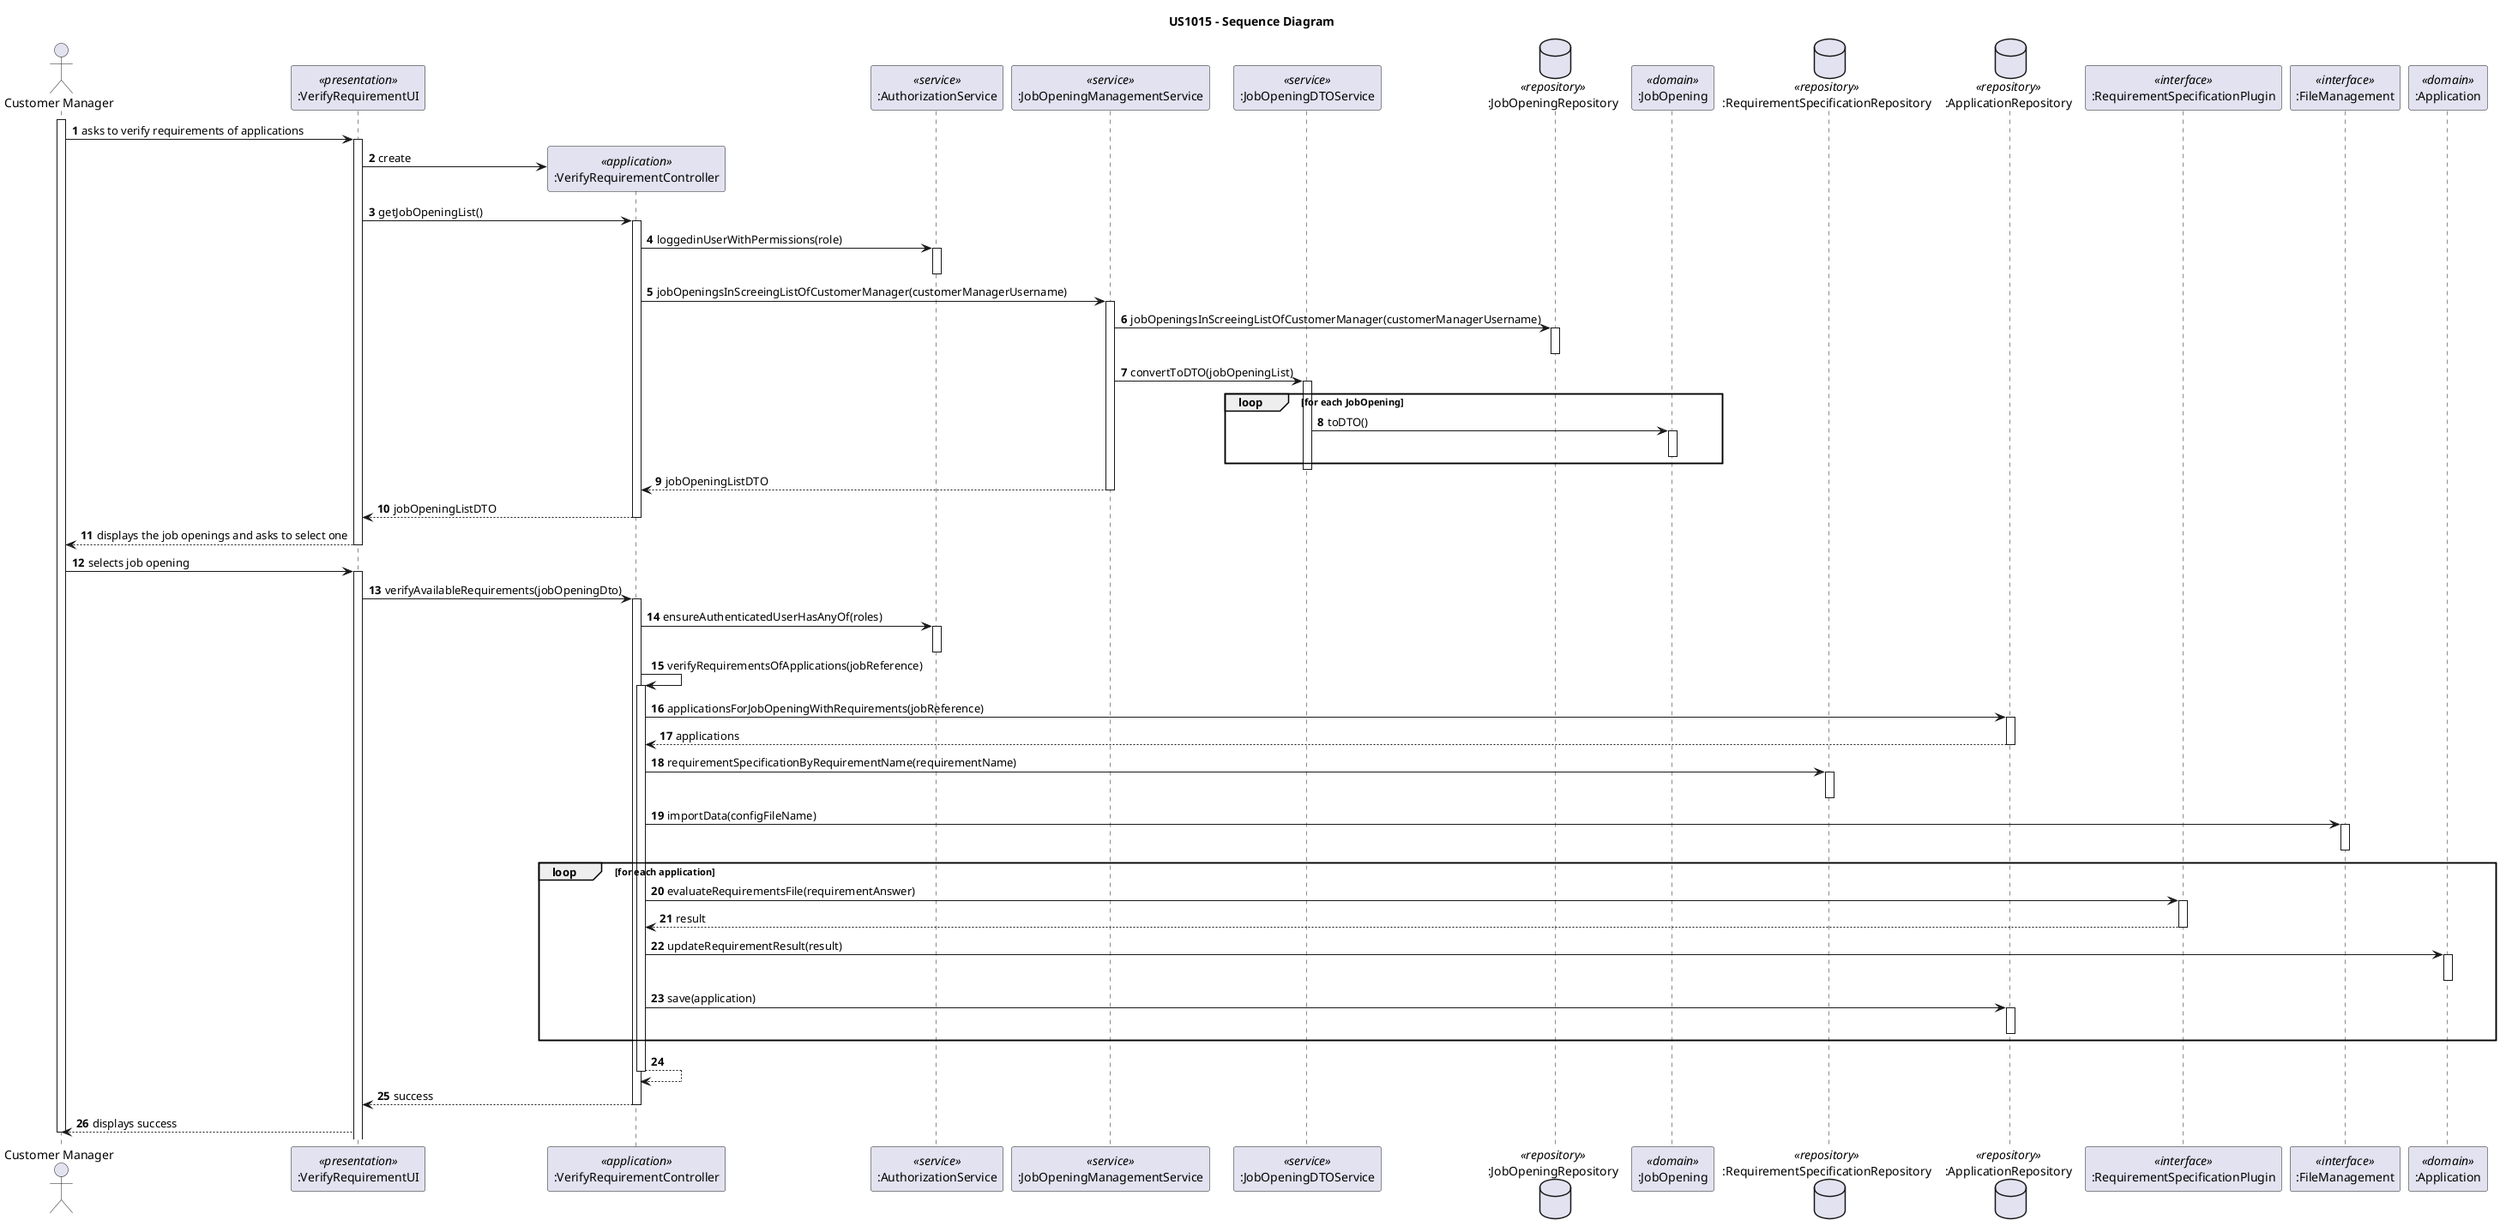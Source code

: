 @startuml
'https://plantuml.com/sequence-diagram

title US1015 - Sequence Diagram

autonumber

actor "Customer Manager" as USER
participant ":VerifyRequirementUI" as UI <<presentation>>
participant ":VerifyRequirementController" as CTRL <<application>>
participant ":AuthorizationService" as AUTHZ <<service>>
participant ":JobOpeningManagementService" as JOMS <<service>>
participant ":JobOpeningDTOService" as JOS_DTO <<service>>
database ":JobOpeningRepository" as JO_REPO <<repository>>
participant ":JobOpening" as JO <<domain>>
database ":RequirementSpecificationRepository" as RS_REPO <<repository>>
database ":ApplicationRepository" as A_REPO <<repository>>
participant ":RequirementSpecificationPlugin" as RSP <<interface>>
participant ":FileManagement" as FM <<interface>>
participant ":Application" as A <<domain>>


activate USER

USER -> UI : asks to verify requirements of applications
activate UI

UI -> CTRL**: create

UI -> CTRL : getJobOpeningList()
activate CTRL

  CTRL -> AUTHZ : loggedinUserWithPermissions(role)
    activate AUTHZ
    deactivate AUTHZ

CTRL -> JOMS : jobOpeningsInScreeingListOfCustomerManager(customerManagerUsername)
activate JOMS

 JOMS -> JO_REPO : jobOpeningsInScreeingListOfCustomerManager(customerManagerUsername)
    activate JO_REPO
    deactivate JO_REPO

JOMS -> JOS_DTO : convertToDTO(jobOpeningList)
activate JOS_DTO

    loop for each JobOpening
        JOS_DTO -> JO : toDTO()
        activate JO
        deactivate JO
    end loop
deactivate JOS_DTO

JOMS --> CTRL : jobOpeningListDTO
deactivate JOMS

CTRL --> UI: jobOpeningListDTO
deactivate CTRL

UI --> USER : displays the job openings and asks to select one
deactivate UI


USER -> UI : selects job opening
activate UI

    UI -> CTRL: verifyAvailableRequirements(jobOpeningDto)
    activate CTRL

    CTRL -> AUTHZ:  ensureAuthenticatedUserHasAnyOf(roles)
    activate AUTHZ
    deactivate AUTHZ

    CTRL -> CTRL : verifyRequirementsOfApplications(jobReference)
    activate CTRL

        CTRL -> A_REPO: applicationsForJobOpeningWithRequirements(jobReference)
        activate A_REPO
        A_REPO --> CTRL: applications
        deactivate A_REPO

             CTRL -> RS_REPO: requirementSpecificationByRequirementName(requirementName)
             activate RS_REPO
             deactivate RS_REPO

             CTRL -> FM: importData(configFileName)
             activate FM
             deactivate FM

        loop for each application


             CTRL -> RSP: evaluateRequirementsFile(requirementAnswer)
             activate RSP

             RSP --> CTRL: result
             deactivate RSP

             CTRL -> A: updateRequirementResult(result)
             activate A
             deactivate A

             CTRL -> A_REPO: save(application)
             activate A_REPO
             deactivate A_REPO
        end loop

    CTRL --> CTRL:
    deactivate CTRL

CTRL --> UI: success
deactivate CTRL

UI --> USER: displays success

deactivate USER


@enduml